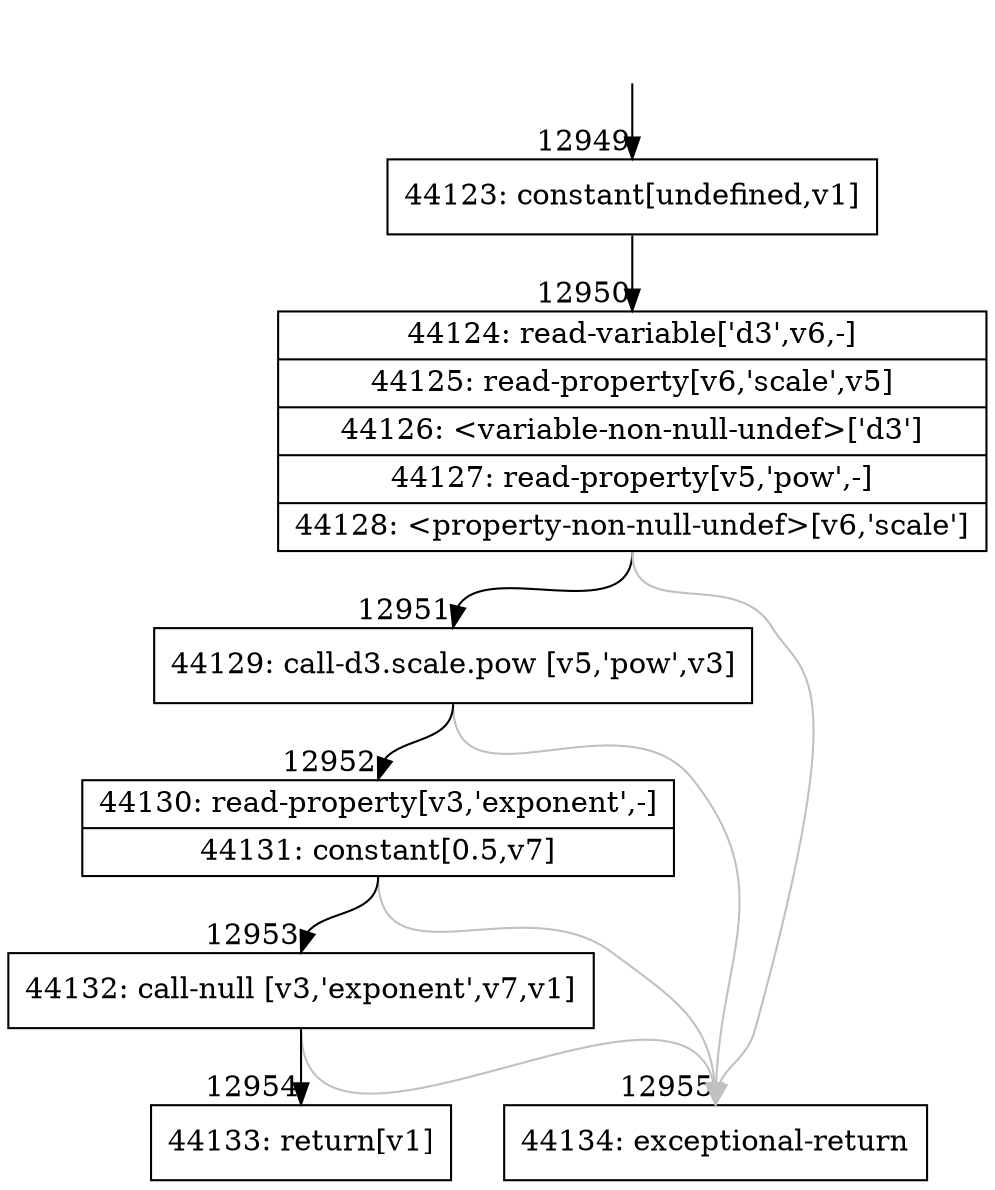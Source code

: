 digraph {
rankdir="TD"
BB_entry1199[shape=none,label=""];
BB_entry1199 -> BB12949 [tailport=s, headport=n, headlabel="    12949"]
BB12949 [shape=record label="{44123: constant[undefined,v1]}" ] 
BB12949 -> BB12950 [tailport=s, headport=n, headlabel="      12950"]
BB12950 [shape=record label="{44124: read-variable['d3',v6,-]|44125: read-property[v6,'scale',v5]|44126: \<variable-non-null-undef\>['d3']|44127: read-property[v5,'pow',-]|44128: \<property-non-null-undef\>[v6,'scale']}" ] 
BB12950 -> BB12951 [tailport=s, headport=n, headlabel="      12951"]
BB12950 -> BB12955 [tailport=s, headport=n, color=gray, headlabel="      12955"]
BB12951 [shape=record label="{44129: call-d3.scale.pow [v5,'pow',v3]}" ] 
BB12951 -> BB12952 [tailport=s, headport=n, headlabel="      12952"]
BB12951 -> BB12955 [tailport=s, headport=n, color=gray]
BB12952 [shape=record label="{44130: read-property[v3,'exponent',-]|44131: constant[0.5,v7]}" ] 
BB12952 -> BB12953 [tailport=s, headport=n, headlabel="      12953"]
BB12952 -> BB12955 [tailport=s, headport=n, color=gray]
BB12953 [shape=record label="{44132: call-null [v3,'exponent',v7,v1]}" ] 
BB12953 -> BB12954 [tailport=s, headport=n, headlabel="      12954"]
BB12953 -> BB12955 [tailport=s, headport=n, color=gray]
BB12954 [shape=record label="{44133: return[v1]}" ] 
BB12955 [shape=record label="{44134: exceptional-return}" ] 
//#$~ 7705
}
